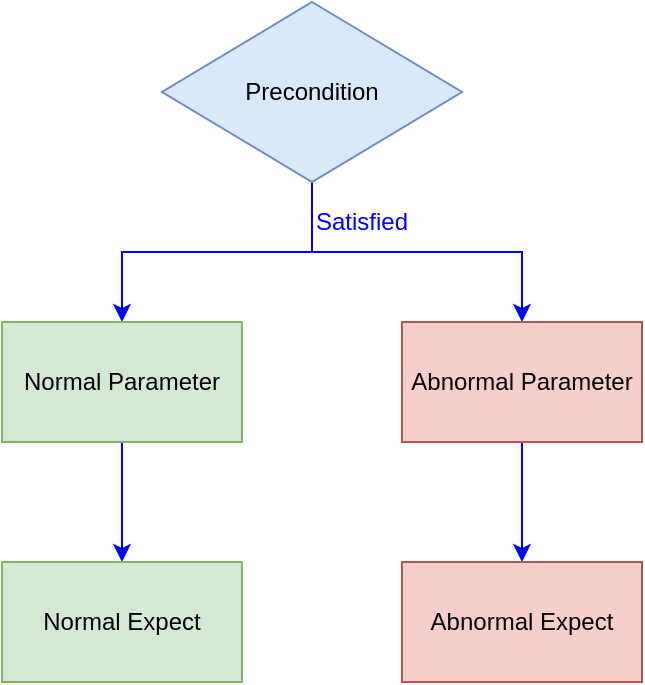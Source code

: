 <mxfile version="10.5.3" type="github"><diagram id="xOic-X4pOVODU8ULWh5J" name="Page-1"><mxGraphModel dx="840" dy="489" grid="1" gridSize="10" guides="1" tooltips="1" connect="1" arrows="1" fold="1" page="1" pageScale="1" pageWidth="827" pageHeight="1169" math="0" shadow="0"><root><mxCell id="0"/><mxCell id="1" parent="0"/><mxCell id="jCM9DzjYCOJdhBhf-wqM-7" style="edgeStyle=orthogonalEdgeStyle;rounded=0;orthogonalLoop=1;jettySize=auto;html=1;entryX=0.5;entryY=0;entryDx=0;entryDy=0;strokeColor=#0000FF;" edge="1" parent="1" source="jCM9DzjYCOJdhBhf-wqM-2" target="jCM9DzjYCOJdhBhf-wqM-3"><mxGeometry relative="1" as="geometry"/></mxCell><mxCell id="jCM9DzjYCOJdhBhf-wqM-8" style="edgeStyle=orthogonalEdgeStyle;rounded=0;orthogonalLoop=1;jettySize=auto;html=1;entryX=0.5;entryY=0;entryDx=0;entryDy=0;strokeColor=#0000FF;" edge="1" parent="1" source="jCM9DzjYCOJdhBhf-wqM-2" target="jCM9DzjYCOJdhBhf-wqM-5"><mxGeometry relative="1" as="geometry"/></mxCell><mxCell id="jCM9DzjYCOJdhBhf-wqM-2" value="Precondition" style="rhombus;whiteSpace=wrap;html=1;fillColor=#dae8fc;strokeColor=#6c8ebf;" vertex="1" parent="1"><mxGeometry x="280" y="40" width="150" height="90" as="geometry"/></mxCell><mxCell id="jCM9DzjYCOJdhBhf-wqM-10" style="edgeStyle=orthogonalEdgeStyle;rounded=0;orthogonalLoop=1;jettySize=auto;html=1;entryX=0.5;entryY=0;entryDx=0;entryDy=0;strokeColor=#0000FF;" edge="1" parent="1" source="jCM9DzjYCOJdhBhf-wqM-3" target="jCM9DzjYCOJdhBhf-wqM-4"><mxGeometry relative="1" as="geometry"/></mxCell><mxCell id="jCM9DzjYCOJdhBhf-wqM-3" value="Normal Parameter" style="rounded=0;whiteSpace=wrap;html=1;fillColor=#d5e8d4;strokeColor=#82b366;" vertex="1" parent="1"><mxGeometry x="200" y="200" width="120" height="60" as="geometry"/></mxCell><mxCell id="jCM9DzjYCOJdhBhf-wqM-4" value="Normal Expect" style="rounded=0;whiteSpace=wrap;html=1;fillColor=#d5e8d4;strokeColor=#82b366;" vertex="1" parent="1"><mxGeometry x="200" y="320" width="120" height="60" as="geometry"/></mxCell><mxCell id="jCM9DzjYCOJdhBhf-wqM-9" style="edgeStyle=orthogonalEdgeStyle;rounded=0;orthogonalLoop=1;jettySize=auto;html=1;entryX=0.5;entryY=0;entryDx=0;entryDy=0;strokeColor=#0000FF;" edge="1" parent="1" source="jCM9DzjYCOJdhBhf-wqM-5" target="jCM9DzjYCOJdhBhf-wqM-6"><mxGeometry relative="1" as="geometry"/></mxCell><mxCell id="jCM9DzjYCOJdhBhf-wqM-5" value="Abnormal Parameter" style="rounded=0;whiteSpace=wrap;html=1;fillColor=#f8cecc;strokeColor=#b85450;" vertex="1" parent="1"><mxGeometry x="400" y="200" width="120" height="60" as="geometry"/></mxCell><mxCell id="jCM9DzjYCOJdhBhf-wqM-6" value="Abnormal Expect" style="rounded=0;whiteSpace=wrap;html=1;fillColor=#f8cecc;strokeColor=#b85450;" vertex="1" parent="1"><mxGeometry x="400" y="320" width="120" height="60" as="geometry"/></mxCell><mxCell id="jCM9DzjYCOJdhBhf-wqM-11" value="&lt;font color=&quot;#0000ff&quot;&gt;Satisfied&lt;/font&gt;" style="text;html=1;strokeColor=none;fillColor=none;align=center;verticalAlign=middle;whiteSpace=wrap;rounded=0;" vertex="1" parent="1"><mxGeometry x="360" y="140" width="40" height="20" as="geometry"/></mxCell></root></mxGraphModel></diagram></mxfile>